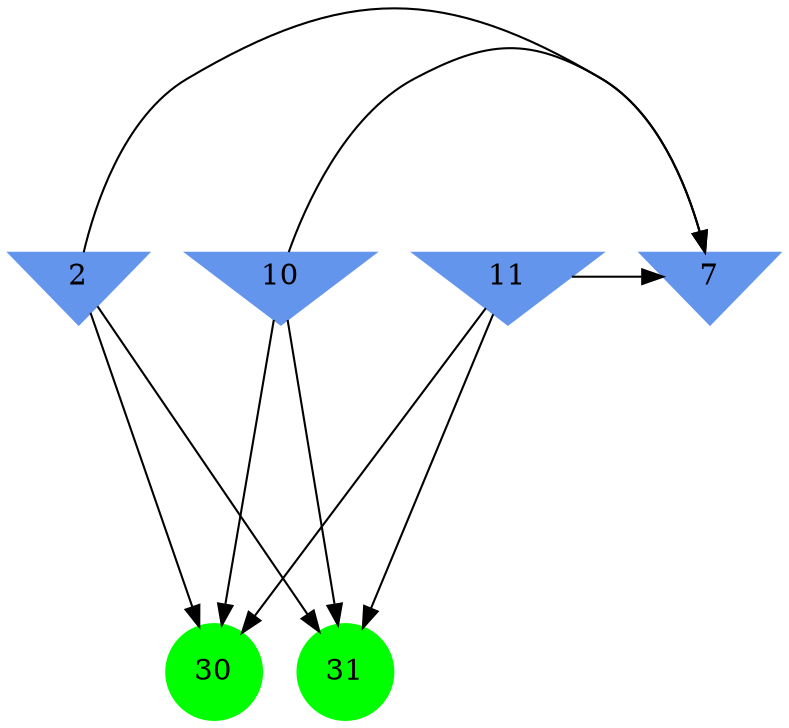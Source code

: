 digraph brain {
	ranksep=2.0;
	2 [shape=invtriangle,style=filled,color=cornflowerblue];
	7 [shape=invtriangle,style=filled,color=cornflowerblue];
	10 [shape=invtriangle,style=filled,color=cornflowerblue];
	11 [shape=invtriangle,style=filled,color=cornflowerblue];
	30 [shape=circle,style=filled,color=green];
	31 [shape=circle,style=filled,color=green];
	11	->	7;
	11	->	30;
	11	->	31;
	10	->	7;
	10	->	30;
	10	->	31;
	2	->	7;
	2	->	30;
	2	->	31;
	{ rank=same; 2; 7; 10; 11; }
	{ rank=same; }
	{ rank=same; 30; 31; }
}
